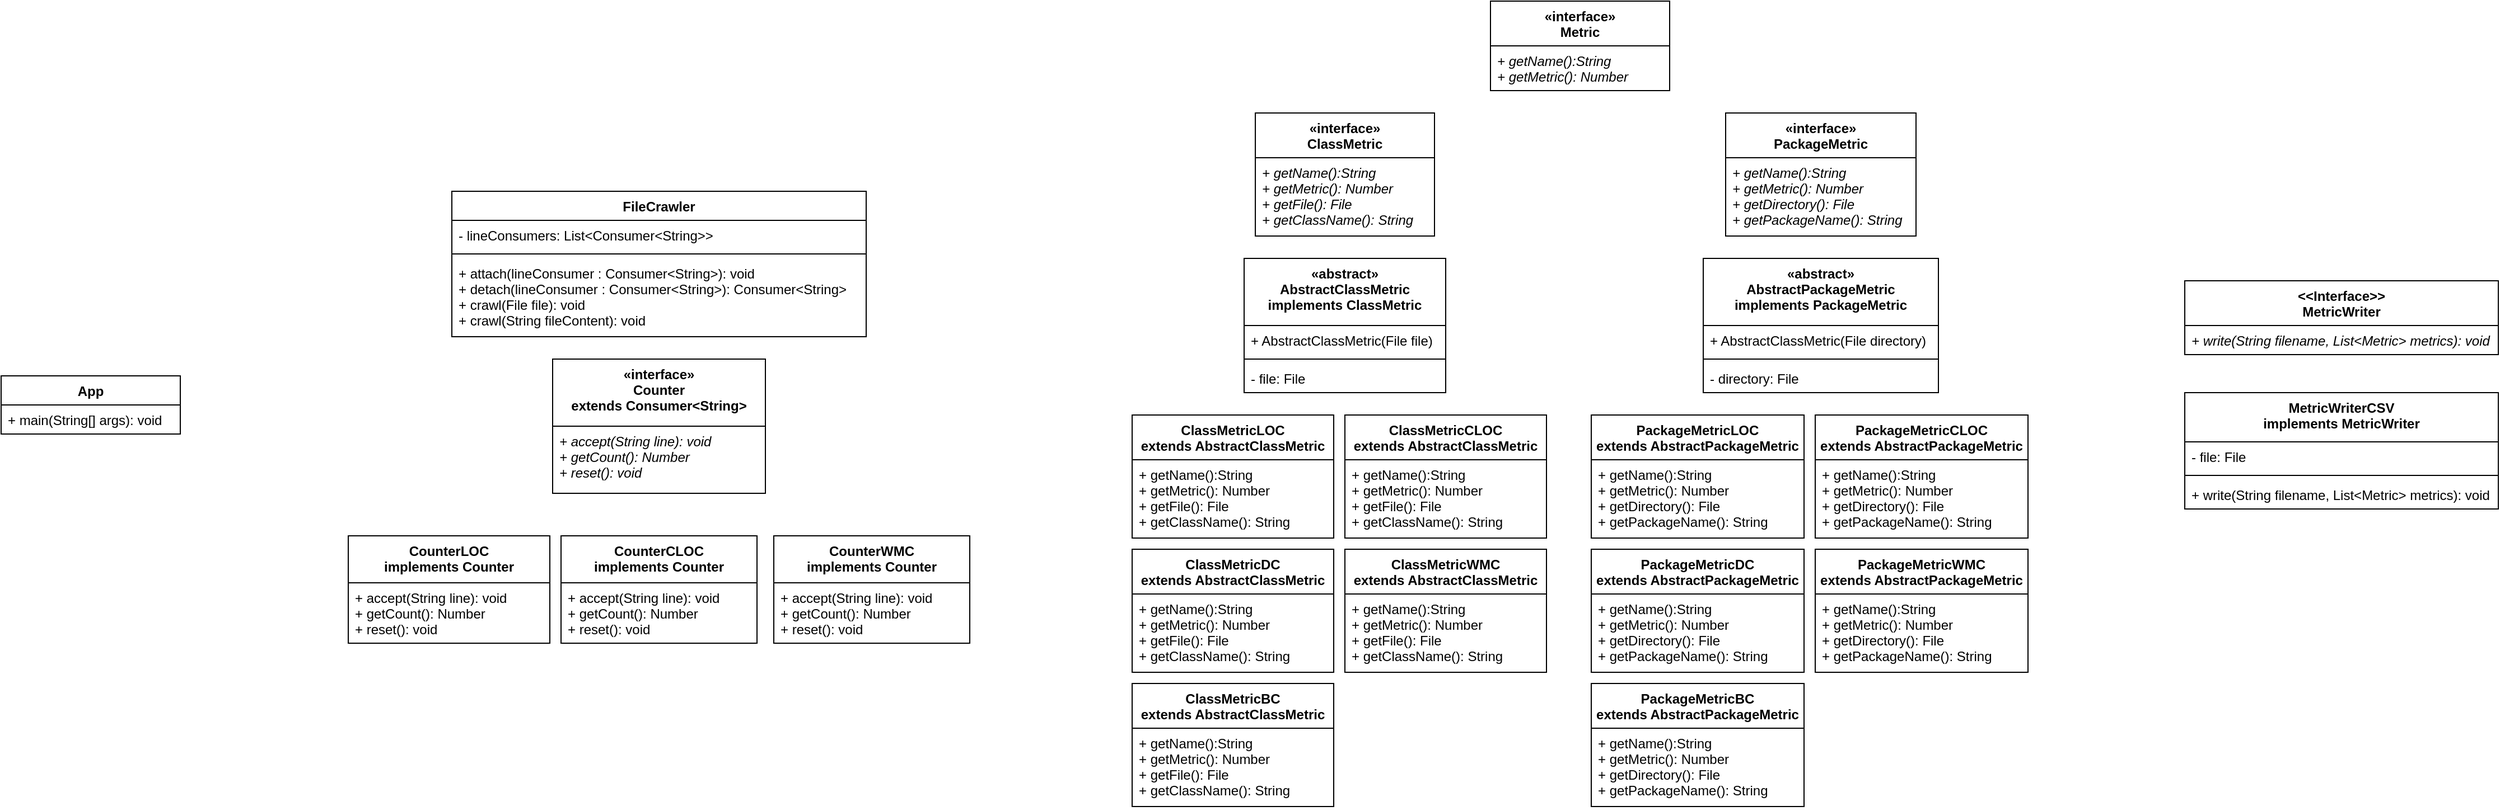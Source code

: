 <mxfile version="16.5.2" type="github">
  <diagram name="Page-1" id="c4acf3e9-155e-7222-9cf6-157b1a14988f">
    <mxGraphModel dx="3731" dy="1063" grid="1" gridSize="10" guides="1" tooltips="1" connect="1" arrows="1" fold="1" page="1" pageScale="1" pageWidth="850" pageHeight="1100" background="none" math="0" shadow="0">
      <root>
        <mxCell id="0" />
        <mxCell id="1" parent="0" />
        <mxCell id="yN84901P-6v_qHCL0qZA-2" value="FileCrawler" style="swimlane;fontStyle=1;align=center;verticalAlign=top;childLayout=stackLayout;horizontal=1;startSize=26;horizontalStack=0;resizeParent=1;resizeParentMax=0;resizeLast=0;collapsible=1;marginBottom=0;" vertex="1" parent="1">
          <mxGeometry x="-1247.5" y="290" width="370" height="130" as="geometry">
            <mxRectangle x="330" y="280" width="100" height="26" as="alternateBounds" />
          </mxGeometry>
        </mxCell>
        <mxCell id="yN84901P-6v_qHCL0qZA-3" value="- lineConsumers: List&lt;Consumer&lt;String&gt;&gt;" style="text;strokeColor=none;fillColor=none;align=left;verticalAlign=top;spacingLeft=4;spacingRight=4;overflow=hidden;rotatable=0;points=[[0,0.5],[1,0.5]];portConstraint=eastwest;" vertex="1" parent="yN84901P-6v_qHCL0qZA-2">
          <mxGeometry y="26" width="370" height="26" as="geometry" />
        </mxCell>
        <mxCell id="yN84901P-6v_qHCL0qZA-4" value="" style="line;strokeWidth=1;fillColor=none;align=left;verticalAlign=middle;spacingTop=-1;spacingLeft=3;spacingRight=3;rotatable=0;labelPosition=right;points=[];portConstraint=eastwest;" vertex="1" parent="yN84901P-6v_qHCL0qZA-2">
          <mxGeometry y="52" width="370" height="8" as="geometry" />
        </mxCell>
        <mxCell id="yN84901P-6v_qHCL0qZA-5" value="+ attach(lineConsumer : Consumer&lt;String&gt;): void&#xa;+ detach(lineConsumer : Consumer&lt;String&gt;): Consumer&lt;String&gt;&#xa;+ crawl(File file): void&#xa;+ crawl(String fileContent): void&#xa;" style="text;strokeColor=none;fillColor=none;align=left;verticalAlign=top;spacingLeft=4;spacingRight=4;overflow=hidden;rotatable=0;points=[[0,0.5],[1,0.5]];portConstraint=eastwest;" vertex="1" parent="yN84901P-6v_qHCL0qZA-2">
          <mxGeometry y="60" width="370" height="70" as="geometry" />
        </mxCell>
        <mxCell id="yN84901P-6v_qHCL0qZA-13" value="«interface»&#xa;Counter&#xa;extends Consumer&lt;String&gt;" style="swimlane;fontStyle=1;align=center;verticalAlign=top;childLayout=stackLayout;horizontal=1;startSize=60;horizontalStack=0;resizeParent=1;resizeParentMax=0;resizeLast=0;collapsible=1;marginBottom=0;" vertex="1" parent="1">
          <mxGeometry x="-1157.5" y="440" width="190" height="120" as="geometry" />
        </mxCell>
        <mxCell id="yN84901P-6v_qHCL0qZA-16" value="+ accept(String line): void&#xa;+ getCount(): Number&#xa;+ reset(): void" style="text;strokeColor=none;fillColor=none;align=left;verticalAlign=top;spacingLeft=4;spacingRight=4;overflow=hidden;rotatable=0;points=[[0,0.5],[1,0.5]];portConstraint=eastwest;fontStyle=2" vertex="1" parent="yN84901P-6v_qHCL0qZA-13">
          <mxGeometry y="60" width="190" height="60" as="geometry" />
        </mxCell>
        <mxCell id="yN84901P-6v_qHCL0qZA-18" value="CounterLOC&#xa;implements Counter" style="swimlane;fontStyle=1;align=center;verticalAlign=top;childLayout=stackLayout;horizontal=1;startSize=42;horizontalStack=0;resizeParent=1;resizeParentMax=0;resizeLast=0;collapsible=1;marginBottom=0;" vertex="1" parent="1">
          <mxGeometry x="-1340" y="598" width="180" height="96" as="geometry" />
        </mxCell>
        <mxCell id="yN84901P-6v_qHCL0qZA-21" value="+ accept(String line): void&#xa;+ getCount(): Number&#xa;+ reset(): void" style="text;strokeColor=none;fillColor=none;align=left;verticalAlign=top;spacingLeft=4;spacingRight=4;overflow=hidden;rotatable=0;points=[[0,0.5],[1,0.5]];portConstraint=eastwest;" vertex="1" parent="yN84901P-6v_qHCL0qZA-18">
          <mxGeometry y="42" width="180" height="54" as="geometry" />
        </mxCell>
        <mxCell id="yN84901P-6v_qHCL0qZA-22" value="CounterCLOC&#xa;implements Counter" style="swimlane;fontStyle=1;align=center;verticalAlign=top;childLayout=stackLayout;horizontal=1;startSize=42;horizontalStack=0;resizeParent=1;resizeParentMax=0;resizeLast=0;collapsible=1;marginBottom=0;" vertex="1" parent="1">
          <mxGeometry x="-1150" y="598" width="175" height="96" as="geometry" />
        </mxCell>
        <mxCell id="yN84901P-6v_qHCL0qZA-25" value="+ accept(String line): void&#xa;+ getCount(): Number&#xa;+ reset(): void" style="text;strokeColor=none;fillColor=none;align=left;verticalAlign=top;spacingLeft=4;spacingRight=4;overflow=hidden;rotatable=0;points=[[0,0.5],[1,0.5]];portConstraint=eastwest;" vertex="1" parent="yN84901P-6v_qHCL0qZA-22">
          <mxGeometry y="42" width="175" height="54" as="geometry" />
        </mxCell>
        <mxCell id="yN84901P-6v_qHCL0qZA-26" value="«interface»&#xa;Metric" style="swimlane;fontStyle=1;align=center;verticalAlign=top;childLayout=stackLayout;horizontal=1;startSize=40;horizontalStack=0;resizeParent=1;resizeParentMax=0;resizeLast=0;collapsible=1;marginBottom=0;" vertex="1" parent="1">
          <mxGeometry x="-320" y="120" width="160" height="80" as="geometry" />
        </mxCell>
        <mxCell id="yN84901P-6v_qHCL0qZA-29" value="+ getName():String&#xa;+ getMetric(): Number" style="text;strokeColor=none;fillColor=none;align=left;verticalAlign=top;spacingLeft=4;spacingRight=4;overflow=hidden;rotatable=0;points=[[0,0.5],[1,0.5]];portConstraint=eastwest;fontStyle=2" vertex="1" parent="yN84901P-6v_qHCL0qZA-26">
          <mxGeometry y="40" width="160" height="40" as="geometry" />
        </mxCell>
        <mxCell id="yN84901P-6v_qHCL0qZA-30" value="&lt;&lt;Interface&gt;&gt;&#xa;MetricWriter&#xa;" style="swimlane;fontStyle=1;align=center;verticalAlign=top;childLayout=stackLayout;horizontal=1;startSize=40;horizontalStack=0;resizeParent=1;resizeParentMax=0;resizeLast=0;collapsible=1;marginBottom=0;" vertex="1" parent="1">
          <mxGeometry x="300" y="370" width="280" height="66" as="geometry" />
        </mxCell>
        <mxCell id="yN84901P-6v_qHCL0qZA-33" value="+ write(String filename, List&lt;Metric&gt; metrics): void" style="text;strokeColor=none;fillColor=none;align=left;verticalAlign=top;spacingLeft=4;spacingRight=4;overflow=hidden;rotatable=0;points=[[0,0.5],[1,0.5]];portConstraint=eastwest;fontStyle=2" vertex="1" parent="yN84901P-6v_qHCL0qZA-30">
          <mxGeometry y="40" width="280" height="26" as="geometry" />
        </mxCell>
        <mxCell id="yN84901P-6v_qHCL0qZA-34" value="MetricWriterCSV&#xa;implements MetricWriter&#xa;" style="swimlane;fontStyle=1;align=center;verticalAlign=top;childLayout=stackLayout;horizontal=1;startSize=44;horizontalStack=0;resizeParent=1;resizeParentMax=0;resizeLast=0;collapsible=1;marginBottom=0;" vertex="1" parent="1">
          <mxGeometry x="300" y="470" width="280" height="104" as="geometry" />
        </mxCell>
        <mxCell id="yN84901P-6v_qHCL0qZA-35" value="- file: File" style="text;strokeColor=none;fillColor=none;align=left;verticalAlign=top;spacingLeft=4;spacingRight=4;overflow=hidden;rotatable=0;points=[[0,0.5],[1,0.5]];portConstraint=eastwest;" vertex="1" parent="yN84901P-6v_qHCL0qZA-34">
          <mxGeometry y="44" width="280" height="26" as="geometry" />
        </mxCell>
        <mxCell id="yN84901P-6v_qHCL0qZA-36" value="" style="line;strokeWidth=1;fillColor=none;align=left;verticalAlign=middle;spacingTop=-1;spacingLeft=3;spacingRight=3;rotatable=0;labelPosition=right;points=[];portConstraint=eastwest;" vertex="1" parent="yN84901P-6v_qHCL0qZA-34">
          <mxGeometry y="70" width="280" height="8" as="geometry" />
        </mxCell>
        <mxCell id="yN84901P-6v_qHCL0qZA-37" value="+ write(String filename, List&lt;Metric&gt; metrics): void" style="text;strokeColor=none;fillColor=none;align=left;verticalAlign=top;spacingLeft=4;spacingRight=4;overflow=hidden;rotatable=0;points=[[0,0.5],[1,0.5]];portConstraint=eastwest;" vertex="1" parent="yN84901P-6v_qHCL0qZA-34">
          <mxGeometry y="78" width="280" height="26" as="geometry" />
        </mxCell>
        <mxCell id="yN84901P-6v_qHCL0qZA-46" value="«interface»&#xa;ClassMetric" style="swimlane;fontStyle=1;align=center;verticalAlign=top;childLayout=stackLayout;horizontal=1;startSize=40;horizontalStack=0;resizeParent=1;resizeParentMax=0;resizeLast=0;collapsible=1;marginBottom=0;" vertex="1" parent="1">
          <mxGeometry x="-530" y="220" width="160" height="110" as="geometry" />
        </mxCell>
        <mxCell id="yN84901P-6v_qHCL0qZA-47" value="+ getName():String&#xa;+ getMetric(): Number&#xa;+ getFile(): File&#xa;+ getClassName(): String&#xa;" style="text;strokeColor=none;fillColor=none;align=left;verticalAlign=top;spacingLeft=4;spacingRight=4;overflow=hidden;rotatable=0;points=[[0,0.5],[1,0.5]];portConstraint=eastwest;fontStyle=2" vertex="1" parent="yN84901P-6v_qHCL0qZA-46">
          <mxGeometry y="40" width="160" height="70" as="geometry" />
        </mxCell>
        <mxCell id="yN84901P-6v_qHCL0qZA-48" value="«interface»&#xa;PackageMetric" style="swimlane;fontStyle=1;align=center;verticalAlign=top;childLayout=stackLayout;horizontal=1;startSize=40;horizontalStack=0;resizeParent=1;resizeParentMax=0;resizeLast=0;collapsible=1;marginBottom=0;" vertex="1" parent="1">
          <mxGeometry x="-110" y="220" width="170" height="110" as="geometry" />
        </mxCell>
        <mxCell id="yN84901P-6v_qHCL0qZA-49" value="+ getName():String&#xa;+ getMetric(): Number&#xa;+ getDirectory(): File&#xa;+ getPackageName(): String&#xa;" style="text;strokeColor=none;fillColor=none;align=left;verticalAlign=top;spacingLeft=4;spacingRight=4;overflow=hidden;rotatable=0;points=[[0,0.5],[1,0.5]];portConstraint=eastwest;fontStyle=2" vertex="1" parent="yN84901P-6v_qHCL0qZA-48">
          <mxGeometry y="40" width="170" height="70" as="geometry" />
        </mxCell>
        <mxCell id="yN84901P-6v_qHCL0qZA-50" value="«abstract»&#xa;AbstractClassMetric&#xa;implements ClassMetric" style="swimlane;fontStyle=1;align=center;verticalAlign=top;childLayout=stackLayout;horizontal=1;startSize=60;horizontalStack=0;resizeParent=1;resizeParentMax=0;resizeLast=0;collapsible=1;marginBottom=0;rounded=0;strokeColor=default;" vertex="1" parent="1">
          <mxGeometry x="-540" y="350" width="180" height="120" as="geometry" />
        </mxCell>
        <mxCell id="yN84901P-6v_qHCL0qZA-62" value="+ AbstractClassMetric(File file)" style="text;strokeColor=none;fillColor=none;align=left;verticalAlign=top;spacingLeft=4;spacingRight=4;overflow=hidden;rotatable=0;points=[[0,0.5],[1,0.5]];portConstraint=eastwest;rounded=0;" vertex="1" parent="yN84901P-6v_qHCL0qZA-50">
          <mxGeometry y="60" width="180" height="26" as="geometry" />
        </mxCell>
        <mxCell id="yN84901P-6v_qHCL0qZA-63" value="" style="line;strokeWidth=1;fillColor=none;align=left;verticalAlign=middle;spacingTop=-1;spacingLeft=3;spacingRight=3;rotatable=0;labelPosition=right;points=[];portConstraint=eastwest;rounded=0;" vertex="1" parent="yN84901P-6v_qHCL0qZA-50">
          <mxGeometry y="86" width="180" height="8" as="geometry" />
        </mxCell>
        <mxCell id="yN84901P-6v_qHCL0qZA-51" value="- file: File" style="text;strokeColor=none;fillColor=none;align=left;verticalAlign=top;spacingLeft=4;spacingRight=4;overflow=hidden;rotatable=0;points=[[0,0.5],[1,0.5]];portConstraint=eastwest;rounded=0;" vertex="1" parent="yN84901P-6v_qHCL0qZA-50">
          <mxGeometry y="94" width="180" height="26" as="geometry" />
        </mxCell>
        <mxCell id="yN84901P-6v_qHCL0qZA-54" value="«abstract»&#xa;AbstractPackageMetric&#xa;implements PackageMetric" style="swimlane;fontStyle=1;align=center;verticalAlign=top;childLayout=stackLayout;horizontal=1;startSize=60;horizontalStack=0;resizeParent=1;resizeParentMax=0;resizeLast=0;collapsible=1;marginBottom=0;rounded=0;strokeColor=default;" vertex="1" parent="1">
          <mxGeometry x="-130" y="350" width="210" height="120" as="geometry" />
        </mxCell>
        <mxCell id="yN84901P-6v_qHCL0qZA-64" value="+ AbstractClassMetric(File directory)" style="text;strokeColor=none;fillColor=none;align=left;verticalAlign=top;spacingLeft=4;spacingRight=4;overflow=hidden;rotatable=0;points=[[0,0.5],[1,0.5]];portConstraint=eastwest;rounded=0;" vertex="1" parent="yN84901P-6v_qHCL0qZA-54">
          <mxGeometry y="60" width="210" height="26" as="geometry" />
        </mxCell>
        <mxCell id="yN84901P-6v_qHCL0qZA-65" value="" style="line;strokeWidth=1;fillColor=none;align=left;verticalAlign=middle;spacingTop=-1;spacingLeft=3;spacingRight=3;rotatable=0;labelPosition=right;points=[];portConstraint=eastwest;rounded=0;" vertex="1" parent="yN84901P-6v_qHCL0qZA-54">
          <mxGeometry y="86" width="210" height="8" as="geometry" />
        </mxCell>
        <mxCell id="yN84901P-6v_qHCL0qZA-55" value="- directory: File" style="text;strokeColor=none;fillColor=none;align=left;verticalAlign=top;spacingLeft=4;spacingRight=4;overflow=hidden;rotatable=0;points=[[0,0.5],[1,0.5]];portConstraint=eastwest;rounded=0;" vertex="1" parent="yN84901P-6v_qHCL0qZA-54">
          <mxGeometry y="94" width="210" height="26" as="geometry" />
        </mxCell>
        <mxCell id="yN84901P-6v_qHCL0qZA-66" value="ClassMetricLOC&#xa;extends AbstractClassMetric" style="swimlane;fontStyle=1;align=center;verticalAlign=top;childLayout=stackLayout;horizontal=1;startSize=40;horizontalStack=0;resizeParent=1;resizeParentMax=0;resizeLast=0;collapsible=1;marginBottom=0;rounded=0;strokeColor=default;" vertex="1" parent="1">
          <mxGeometry x="-640" y="490" width="180" height="110" as="geometry" />
        </mxCell>
        <mxCell id="yN84901P-6v_qHCL0qZA-71" value="+ getName():String&#xa;+ getMetric(): Number&#xa;+ getFile(): File&#xa;+ getClassName(): String&#xa;&#xa;&#xa;" style="text;strokeColor=none;fillColor=none;align=left;verticalAlign=top;spacingLeft=4;spacingRight=4;overflow=hidden;rotatable=0;points=[[0,0.5],[1,0.5]];portConstraint=eastwest;rounded=0;" vertex="1" parent="yN84901P-6v_qHCL0qZA-66">
          <mxGeometry y="40" width="180" height="70" as="geometry" />
        </mxCell>
        <mxCell id="yN84901P-6v_qHCL0qZA-72" value="ClassMetricCLOC&#xa;extends AbstractClassMetric" style="swimlane;fontStyle=1;align=center;verticalAlign=top;childLayout=stackLayout;horizontal=1;startSize=40;horizontalStack=0;resizeParent=1;resizeParentMax=0;resizeLast=0;collapsible=1;marginBottom=0;rounded=0;strokeColor=default;" vertex="1" parent="1">
          <mxGeometry x="-450" y="490" width="180" height="110" as="geometry" />
        </mxCell>
        <mxCell id="yN84901P-6v_qHCL0qZA-75" value="+ getName():String&#xa;+ getMetric(): Number&#xa;+ getFile(): File&#xa;+ getClassName(): String&#xa;&#xa;&#xa;" style="text;strokeColor=none;fillColor=none;align=left;verticalAlign=top;spacingLeft=4;spacingRight=4;overflow=hidden;rotatable=0;points=[[0,0.5],[1,0.5]];portConstraint=eastwest;rounded=0;" vertex="1" parent="yN84901P-6v_qHCL0qZA-72">
          <mxGeometry y="40" width="180" height="70" as="geometry" />
        </mxCell>
        <mxCell id="yN84901P-6v_qHCL0qZA-76" value="ClassMetricDC&#xa;extends AbstractClassMetric" style="swimlane;fontStyle=1;align=center;verticalAlign=top;childLayout=stackLayout;horizontal=1;startSize=40;horizontalStack=0;resizeParent=1;resizeParentMax=0;resizeLast=0;collapsible=1;marginBottom=0;rounded=0;strokeColor=default;" vertex="1" parent="1">
          <mxGeometry x="-640" y="610" width="180" height="110" as="geometry" />
        </mxCell>
        <mxCell id="yN84901P-6v_qHCL0qZA-77" value="+ getName():String&#xa;+ getMetric(): Number&#xa;+ getFile(): File&#xa;+ getClassName(): String&#xa;&#xa;&#xa;" style="text;strokeColor=none;fillColor=none;align=left;verticalAlign=top;spacingLeft=4;spacingRight=4;overflow=hidden;rotatable=0;points=[[0,0.5],[1,0.5]];portConstraint=eastwest;rounded=0;" vertex="1" parent="yN84901P-6v_qHCL0qZA-76">
          <mxGeometry y="40" width="180" height="70" as="geometry" />
        </mxCell>
        <mxCell id="yN84901P-6v_qHCL0qZA-78" value="ClassMetricWMC&#xa;extends AbstractClassMetric" style="swimlane;fontStyle=1;align=center;verticalAlign=top;childLayout=stackLayout;horizontal=1;startSize=40;horizontalStack=0;resizeParent=1;resizeParentMax=0;resizeLast=0;collapsible=1;marginBottom=0;rounded=0;strokeColor=default;" vertex="1" parent="1">
          <mxGeometry x="-450" y="610" width="180" height="110" as="geometry" />
        </mxCell>
        <mxCell id="yN84901P-6v_qHCL0qZA-79" value="+ getName():String&#xa;+ getMetric(): Number&#xa;+ getFile(): File&#xa;+ getClassName(): String&#xa;&#xa;&#xa;" style="text;strokeColor=none;fillColor=none;align=left;verticalAlign=top;spacingLeft=4;spacingRight=4;overflow=hidden;rotatable=0;points=[[0,0.5],[1,0.5]];portConstraint=eastwest;rounded=0;" vertex="1" parent="yN84901P-6v_qHCL0qZA-78">
          <mxGeometry y="40" width="180" height="70" as="geometry" />
        </mxCell>
        <mxCell id="yN84901P-6v_qHCL0qZA-80" value="ClassMetricBC&#xa;extends AbstractClassMetric" style="swimlane;fontStyle=1;align=center;verticalAlign=top;childLayout=stackLayout;horizontal=1;startSize=40;horizontalStack=0;resizeParent=1;resizeParentMax=0;resizeLast=0;collapsible=1;marginBottom=0;rounded=0;strokeColor=default;" vertex="1" parent="1">
          <mxGeometry x="-640" y="730" width="180" height="110" as="geometry" />
        </mxCell>
        <mxCell id="yN84901P-6v_qHCL0qZA-81" value="+ getName():String&#xa;+ getMetric(): Number&#xa;+ getFile(): File&#xa;+ getClassName(): String&#xa;&#xa;&#xa;" style="text;strokeColor=none;fillColor=none;align=left;verticalAlign=top;spacingLeft=4;spacingRight=4;overflow=hidden;rotatable=0;points=[[0,0.5],[1,0.5]];portConstraint=eastwest;rounded=0;" vertex="1" parent="yN84901P-6v_qHCL0qZA-80">
          <mxGeometry y="40" width="180" height="70" as="geometry" />
        </mxCell>
        <mxCell id="yN84901P-6v_qHCL0qZA-82" value="PackageMetricCLOC&#xa;extends AbstractPackageMetric" style="swimlane;fontStyle=1;align=center;verticalAlign=top;childLayout=stackLayout;horizontal=1;startSize=40;horizontalStack=0;resizeParent=1;resizeParentMax=0;resizeLast=0;collapsible=1;marginBottom=0;" vertex="1" parent="1">
          <mxGeometry x="-30" y="490" width="190" height="110" as="geometry" />
        </mxCell>
        <mxCell id="yN84901P-6v_qHCL0qZA-83" value="+ getName():String&#xa;+ getMetric(): Number&#xa;+ getDirectory(): File&#xa;+ getPackageName(): String&#xa;" style="text;strokeColor=none;fillColor=none;align=left;verticalAlign=top;spacingLeft=4;spacingRight=4;overflow=hidden;rotatable=0;points=[[0,0.5],[1,0.5]];portConstraint=eastwest;fontStyle=0" vertex="1" parent="yN84901P-6v_qHCL0qZA-82">
          <mxGeometry y="40" width="190" height="70" as="geometry" />
        </mxCell>
        <mxCell id="yN84901P-6v_qHCL0qZA-84" value="PackageMetricLOC&#xa;extends AbstractPackageMetric" style="swimlane;fontStyle=1;align=center;verticalAlign=top;childLayout=stackLayout;horizontal=1;startSize=40;horizontalStack=0;resizeParent=1;resizeParentMax=0;resizeLast=0;collapsible=1;marginBottom=0;" vertex="1" parent="1">
          <mxGeometry x="-230" y="490" width="190" height="110" as="geometry" />
        </mxCell>
        <mxCell id="yN84901P-6v_qHCL0qZA-85" value="+ getName():String&#xa;+ getMetric(): Number&#xa;+ getDirectory(): File&#xa;+ getPackageName(): String&#xa;" style="text;strokeColor=none;fillColor=none;align=left;verticalAlign=top;spacingLeft=4;spacingRight=4;overflow=hidden;rotatable=0;points=[[0,0.5],[1,0.5]];portConstraint=eastwest;fontStyle=0" vertex="1" parent="yN84901P-6v_qHCL0qZA-84">
          <mxGeometry y="40" width="190" height="70" as="geometry" />
        </mxCell>
        <mxCell id="yN84901P-6v_qHCL0qZA-86" value="PackageMetricDC&#xa;extends AbstractPackageMetric" style="swimlane;fontStyle=1;align=center;verticalAlign=top;childLayout=stackLayout;horizontal=1;startSize=40;horizontalStack=0;resizeParent=1;resizeParentMax=0;resizeLast=0;collapsible=1;marginBottom=0;" vertex="1" parent="1">
          <mxGeometry x="-230" y="610" width="190" height="110" as="geometry" />
        </mxCell>
        <mxCell id="yN84901P-6v_qHCL0qZA-87" value="+ getName():String&#xa;+ getMetric(): Number&#xa;+ getDirectory(): File&#xa;+ getPackageName(): String&#xa;" style="text;strokeColor=none;fillColor=none;align=left;verticalAlign=top;spacingLeft=4;spacingRight=4;overflow=hidden;rotatable=0;points=[[0,0.5],[1,0.5]];portConstraint=eastwest;fontStyle=0" vertex="1" parent="yN84901P-6v_qHCL0qZA-86">
          <mxGeometry y="40" width="190" height="70" as="geometry" />
        </mxCell>
        <mxCell id="yN84901P-6v_qHCL0qZA-88" value="PackageMetricWMC&#xa;extends AbstractPackageMetric" style="swimlane;fontStyle=1;align=center;verticalAlign=top;childLayout=stackLayout;horizontal=1;startSize=40;horizontalStack=0;resizeParent=1;resizeParentMax=0;resizeLast=0;collapsible=1;marginBottom=0;" vertex="1" parent="1">
          <mxGeometry x="-30" y="610" width="190" height="110" as="geometry" />
        </mxCell>
        <mxCell id="yN84901P-6v_qHCL0qZA-89" value="+ getName():String&#xa;+ getMetric(): Number&#xa;+ getDirectory(): File&#xa;+ getPackageName(): String&#xa;" style="text;strokeColor=none;fillColor=none;align=left;verticalAlign=top;spacingLeft=4;spacingRight=4;overflow=hidden;rotatable=0;points=[[0,0.5],[1,0.5]];portConstraint=eastwest;fontStyle=0" vertex="1" parent="yN84901P-6v_qHCL0qZA-88">
          <mxGeometry y="40" width="190" height="70" as="geometry" />
        </mxCell>
        <mxCell id="yN84901P-6v_qHCL0qZA-90" value="PackageMetricBC&#xa;extends AbstractPackageMetric" style="swimlane;fontStyle=1;align=center;verticalAlign=top;childLayout=stackLayout;horizontal=1;startSize=40;horizontalStack=0;resizeParent=1;resizeParentMax=0;resizeLast=0;collapsible=1;marginBottom=0;" vertex="1" parent="1">
          <mxGeometry x="-230" y="730" width="190" height="110" as="geometry" />
        </mxCell>
        <mxCell id="yN84901P-6v_qHCL0qZA-91" value="+ getName():String&#xa;+ getMetric(): Number&#xa;+ getDirectory(): File&#xa;+ getPackageName(): String&#xa;" style="text;strokeColor=none;fillColor=none;align=left;verticalAlign=top;spacingLeft=4;spacingRight=4;overflow=hidden;rotatable=0;points=[[0,0.5],[1,0.5]];portConstraint=eastwest;fontStyle=0" vertex="1" parent="yN84901P-6v_qHCL0qZA-90">
          <mxGeometry y="40" width="190" height="70" as="geometry" />
        </mxCell>
        <mxCell id="yN84901P-6v_qHCL0qZA-92" value="CounterWMC&#xa;implements Counter" style="swimlane;fontStyle=1;align=center;verticalAlign=top;childLayout=stackLayout;horizontal=1;startSize=42;horizontalStack=0;resizeParent=1;resizeParentMax=0;resizeLast=0;collapsible=1;marginBottom=0;" vertex="1" parent="1">
          <mxGeometry x="-960" y="598" width="175" height="96" as="geometry" />
        </mxCell>
        <mxCell id="yN84901P-6v_qHCL0qZA-93" value="+ accept(String line): void&#xa;+ getCount(): Number&#xa;+ reset(): void" style="text;strokeColor=none;fillColor=none;align=left;verticalAlign=top;spacingLeft=4;spacingRight=4;overflow=hidden;rotatable=0;points=[[0,0.5],[1,0.5]];portConstraint=eastwest;" vertex="1" parent="yN84901P-6v_qHCL0qZA-92">
          <mxGeometry y="42" width="175" height="54" as="geometry" />
        </mxCell>
        <mxCell id="yN84901P-6v_qHCL0qZA-95" value="App" style="swimlane;fontStyle=1;align=center;verticalAlign=top;childLayout=stackLayout;horizontal=1;startSize=26;horizontalStack=0;resizeParent=1;resizeParentMax=0;resizeLast=0;collapsible=1;marginBottom=0;rounded=0;strokeColor=default;" vertex="1" parent="1">
          <mxGeometry x="-1650" y="455" width="160" height="52" as="geometry" />
        </mxCell>
        <mxCell id="yN84901P-6v_qHCL0qZA-98" value="+ main(String[] args): void" style="text;strokeColor=none;fillColor=none;align=left;verticalAlign=top;spacingLeft=4;spacingRight=4;overflow=hidden;rotatable=0;points=[[0,0.5],[1,0.5]];portConstraint=eastwest;rounded=0;" vertex="1" parent="yN84901P-6v_qHCL0qZA-95">
          <mxGeometry y="26" width="160" height="26" as="geometry" />
        </mxCell>
      </root>
    </mxGraphModel>
  </diagram>
</mxfile>
